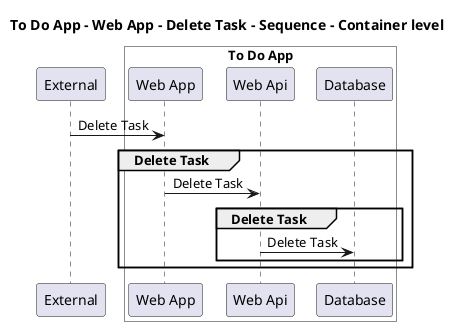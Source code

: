 @startuml

title To Do App - Web App - Delete Task - Sequence - Container level

participant "External" as C4InterFlow.SoftwareSystems.ExternalSystem

box "To Do App" #White
    participant "Web App" as ToDoAppExample.SoftwareSystems.ToDoApp.Containers.WebApp
    participant "Web Api" as ToDoAppExample.SoftwareSystems.ToDoApp.Containers.WebApi
    participant "Database" as ToDoAppExample.SoftwareSystems.ToDoApp.Containers.Database
end box


C4InterFlow.SoftwareSystems.ExternalSystem -> ToDoAppExample.SoftwareSystems.ToDoApp.Containers.WebApp : Delete Task
group Delete Task
ToDoAppExample.SoftwareSystems.ToDoApp.Containers.WebApp -> ToDoAppExample.SoftwareSystems.ToDoApp.Containers.WebApi : Delete Task
group Delete Task
ToDoAppExample.SoftwareSystems.ToDoApp.Containers.WebApi -> ToDoAppExample.SoftwareSystems.ToDoApp.Containers.Database : Delete Task
end
end


@enduml
